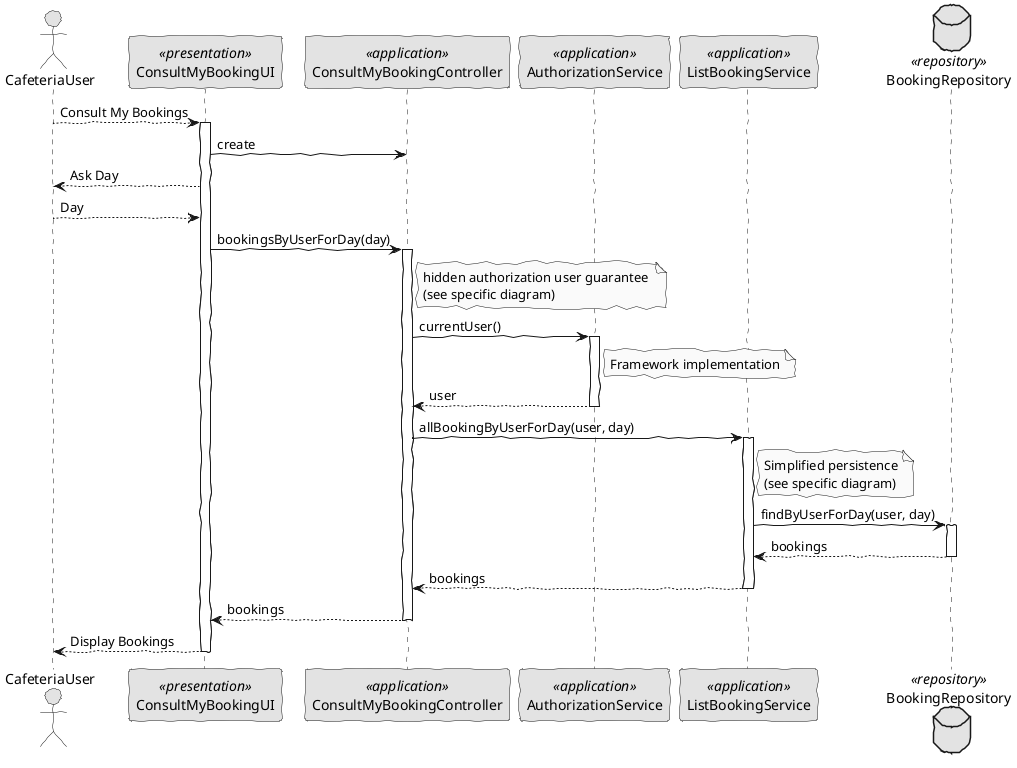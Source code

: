 @startuml
skinparam handwritten true
skinparam monochrome true
skinparam packageStyle rect
skinparam defaultFontName FG Virgil
skinparam shadowing false

actor CafeteriaUser as Actor
participant ConsultMyBookingUI as UI <<presentation>>
participant ConsultMyBookingController as Controller <<application>>
participant AuthorizationService as authSvc <<application>>
participant ListBookingService as bookSvc <<application>>
database BookingRepository as bookRepository <<repository>>

Actor --> UI: Consult My Bookings
activate UI
    UI -> Controller: create

    UI --> Actor: Ask Day
    Actor --> UI: Day

    UI -> Controller: bookingsByUserForDay(day)
    activate Controller

        note right of Controller : hidden authorization user guarantee \n(see specific diagram)

            Controller -> authSvc: currentUser()
            activate authSvc

            note right of authSvc : Framework implementation

            authSvc --> Controller : user
            deactivate authSvc

        Controller -> bookSvc: allBookingByUserForDay(user, day)
        activate bookSvc

            note right of bookSvc : Simplified persistence\n(see specific diagram)

            bookSvc -> bookRepository: findByUserForDay(user, day)
            activate bookRepository

            bookRepository --> bookSvc: bookings
            deactivate bookRepository

        bookSvc --> Controller: bookings
        deactivate bookSvc

    Controller-->UI: bookings
    deactivate Controller

UI-->Actor: Display Bookings
deactivate UI
@enduml

